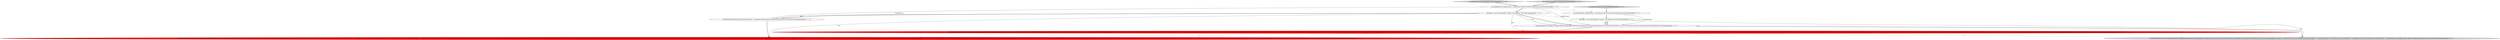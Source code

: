 digraph {
0 [style = filled, label = "JoinTestHelper.verifyCursors(new HashJoinSegmentStorageAdapter(factSegment.asStorageAdapter(),joinableClauses,preAnalysis).makeCursors(filter,Intervals.ETERNITY,VirtualColumns.EMPTY,Granularities.ALL,false,null),ImmutableList.of(\"page\",\"countryIsoCode\",FACT_TO_COUNTRY_ON_NUMBER_PREFIX + \"countryIsoCode\",FACT_TO_COUNTRY_ON_NUMBER_PREFIX + \"countryName\",FACT_TO_COUNTRY_ON_NUMBER_PREFIX + \"countryNumber\"),NullHandling.sqlCompatible()? ImmutableList.of(new Object((((edu.fdu.CPPDG.tinypdg.pe.ExpressionInfo@90c7ed,new Object((((edu.fdu.CPPDG.tinypdg.pe.ExpressionInfo@90c7f5,new Object((((edu.fdu.CPPDG.tinypdg.pe.ExpressionInfo@90c7fd,new Object((((edu.fdu.CPPDG.tinypdg.pe.ExpressionInfo@90c805,new Object((((edu.fdu.CPPDG.tinypdg.pe.ExpressionInfo@90c80d,new Object((((edu.fdu.CPPDG.tinypdg.pe.ExpressionInfo@90c815,new Object((((edu.fdu.CPPDG.tinypdg.pe.ExpressionInfo@90c81d,new Object((((edu.fdu.CPPDG.tinypdg.pe.ExpressionInfo@90c825,new Object((((edu.fdu.CPPDG.tinypdg.pe.ExpressionInfo@90c82d,new Object((((edu.fdu.CPPDG.tinypdg.pe.ExpressionInfo@90c835,new Object((((edu.fdu.CPPDG.tinypdg.pe.ExpressionInfo@90c83d,new Object((((edu.fdu.CPPDG.tinypdg.pe.ExpressionInfo@90c845): ImmutableList.of(new Object((((edu.fdu.CPPDG.tinypdg.pe.ExpressionInfo@90c850,new Object((((edu.fdu.CPPDG.tinypdg.pe.ExpressionInfo@90c858,new Object((((edu.fdu.CPPDG.tinypdg.pe.ExpressionInfo@90c860,new Object((((edu.fdu.CPPDG.tinypdg.pe.ExpressionInfo@90c868,new Object((((edu.fdu.CPPDG.tinypdg.pe.ExpressionInfo@90c870,new Object((((edu.fdu.CPPDG.tinypdg.pe.ExpressionInfo@90c878,new Object((((edu.fdu.CPPDG.tinypdg.pe.ExpressionInfo@90c880,new Object((((edu.fdu.CPPDG.tinypdg.pe.ExpressionInfo@90c888,new Object((((edu.fdu.CPPDG.tinypdg.pe.ExpressionInfo@90c890,new Object((((edu.fdu.CPPDG.tinypdg.pe.ExpressionInfo@90c898,new Object((((edu.fdu.CPPDG.tinypdg.pe.ExpressionInfo@90c8a0,new Object((((edu.fdu.CPPDG.tinypdg.pe.ExpressionInfo@90c8a8,new Object((((((edu.fdu.CPPDG.tinypdg.pe.ExpressionInfo@90c8b0))@@@6@@@['1', '0', '0']", fillcolor = red, shape = ellipse image = "AAA1AAABBB1BBB"];
11 [style = filled, label = "test_makeCursors_factToCountryLeftWithFilterOnFacts['0', '0', '1']", fillcolor = lightgray, shape = diamond image = "AAA0AAABBB3BBB"];
7 [style = filled, label = "test_makeCursors_factToCountryInnerUsingCountryNumber['0', '1', '0']", fillcolor = lightgray, shape = diamond image = "AAA0AAABBB2BBB"];
8 [style = filled, label = "JoinTestHelper.verifyCursors(new HashJoinSegmentStorageAdapter(factSegment.asStorageAdapter(),joinableClauses,preAnalysis).makeCursors(filter,Intervals.ETERNITY,VirtualColumns.EMPTY,Granularities.ALL,false,null),ImmutableList.of(\"page\",\"countryIsoCode\",FACT_TO_COUNTRY_ON_ISO_CODE_PREFIX + \"countryIsoCode\",FACT_TO_COUNTRY_ON_ISO_CODE_PREFIX + \"countryName\",FACT_TO_COUNTRY_ON_ISO_CODE_PREFIX + \"countryNumber\"),ImmutableList.of(new Object((((edu.fdu.CPPDG.tinypdg.pe.ExpressionInfo@90ca3d))@@@6@@@['0', '0', '1']", fillcolor = lightgray, shape = ellipse image = "AAA0AAABBB3BBB"];
4 [style = filled, label = "test_makeCursors_factToCountryInnerUsingCountryNumber['1', '0', '0']", fillcolor = lightgray, shape = diamond image = "AAA0AAABBB1BBB"];
9 [style = filled, label = "Filter filter = new SelectorDimFilter(\"channel\",\"#de.wikipedia\",null).toFilter()@@@4@@@['0', '0', '1']", fillcolor = white, shape = ellipse image = "AAA0AAABBB3BBB"];
3 [style = filled, label = "List<JoinableClause> joinableClauses = ImmutableList.of(factToCountryOnNumber(JoinType.INNER))@@@3@@@['1', '1', '0']", fillcolor = white, shape = ellipse image = "AAA0AAABBB1BBB"];
10 [style = filled, label = "List<JoinableClause> joinableClauses = ImmutableList.of(factToCountryOnIsoCode(JoinType.LEFT))@@@3@@@['0', '0', '1']", fillcolor = white, shape = ellipse image = "AAA0AAABBB3BBB"];
2 [style = filled, label = "JoinFilterPreAnalysis preAnalysis = JoinFilterAnalyzer.computeJoinFilterPreAnalysis(JoinableClauses.fromList(joinableClauses),VirtualColumns.EMPTY,filter,true,true,true,QueryContexts.DEFAULT_ENABLE_JOIN_FILTER_REWRITE_MAX_SIZE)@@@5@@@['1', '0', '1']", fillcolor = white, shape = ellipse image = "AAA0AAABBB1BBB"];
5 [style = filled, label = "JoinTestHelper.verifyCursors(new HashJoinSegmentStorageAdapter(factSegment.asStorageAdapter(),joinableClauses,joinFilterPreAnalysisGroup).makeCursors(filter,Intervals.ETERNITY,VirtualColumns.EMPTY,Granularities.ALL,false,null),ImmutableList.of(\"page\",\"countryIsoCode\",FACT_TO_COUNTRY_ON_NUMBER_PREFIX + \"countryIsoCode\",FACT_TO_COUNTRY_ON_NUMBER_PREFIX + \"countryName\",FACT_TO_COUNTRY_ON_NUMBER_PREFIX + \"countryNumber\"),NullHandling.sqlCompatible()? ImmutableList.of(new Object((((edu.fdu.CPPDG.tinypdg.pe.ExpressionInfo@90c912,new Object((((edu.fdu.CPPDG.tinypdg.pe.ExpressionInfo@90c91a,new Object((((edu.fdu.CPPDG.tinypdg.pe.ExpressionInfo@90c922,new Object((((edu.fdu.CPPDG.tinypdg.pe.ExpressionInfo@90c92a,new Object((((edu.fdu.CPPDG.tinypdg.pe.ExpressionInfo@90c932,new Object((((edu.fdu.CPPDG.tinypdg.pe.ExpressionInfo@90c93a,new Object((((edu.fdu.CPPDG.tinypdg.pe.ExpressionInfo@90c942,new Object((((edu.fdu.CPPDG.tinypdg.pe.ExpressionInfo@90c94a,new Object((((edu.fdu.CPPDG.tinypdg.pe.ExpressionInfo@90c952,new Object((((edu.fdu.CPPDG.tinypdg.pe.ExpressionInfo@90c95a,new Object((((edu.fdu.CPPDG.tinypdg.pe.ExpressionInfo@90c962,new Object((((edu.fdu.CPPDG.tinypdg.pe.ExpressionInfo@90c96a): ImmutableList.of(new Object((((edu.fdu.CPPDG.tinypdg.pe.ExpressionInfo@90c975,new Object((((edu.fdu.CPPDG.tinypdg.pe.ExpressionInfo@90c97d,new Object((((edu.fdu.CPPDG.tinypdg.pe.ExpressionInfo@90c985,new Object((((edu.fdu.CPPDG.tinypdg.pe.ExpressionInfo@90c98d,new Object((((edu.fdu.CPPDG.tinypdg.pe.ExpressionInfo@90c995,new Object((((edu.fdu.CPPDG.tinypdg.pe.ExpressionInfo@90c99d,new Object((((edu.fdu.CPPDG.tinypdg.pe.ExpressionInfo@90c9a5,new Object((((edu.fdu.CPPDG.tinypdg.pe.ExpressionInfo@90c9ad,new Object((((edu.fdu.CPPDG.tinypdg.pe.ExpressionInfo@90c9b5,new Object((((edu.fdu.CPPDG.tinypdg.pe.ExpressionInfo@90c9bd,new Object((((edu.fdu.CPPDG.tinypdg.pe.ExpressionInfo@90c9c5,new Object((((edu.fdu.CPPDG.tinypdg.pe.ExpressionInfo@90c9cd,new Object((((((edu.fdu.CPPDG.tinypdg.pe.ExpressionInfo@90c9d5))@@@6@@@['0', '1', '0']", fillcolor = red, shape = ellipse image = "AAA1AAABBB2BBB"];
1 [style = filled, label = "Filter filter = new SelectorDimFilter(\"channel\",\"#en.wikipedia\",null).toFilter()@@@4@@@['1', '1', '0']", fillcolor = white, shape = ellipse image = "AAA0AAABBB1BBB"];
6 [style = filled, label = "JoinFilterPreAnalysisGroup joinFilterPreAnalysisGroup = makeDefaultConfigPreAnalysisGroup(filter,joinableClauses,VirtualColumns.EMPTY)@@@5@@@['0', '1', '0']", fillcolor = white, shape = ellipse image = "AAA0AAABBB2BBB"];
9->2 [style = solid, label="filter"];
1->5 [style = solid, label="filter"];
4->3 [style = bold, label=""];
3->1 [style = bold, label=""];
0->5 [style = dashed, label="0"];
9->2 [style = bold, label=""];
1->2 [style = solid, label="filter"];
1->9 [style = dashed, label="0"];
7->3 [style = bold, label=""];
3->2 [style = solid, label="joinableClauses"];
9->8 [style = solid, label="filter"];
6->5 [style = bold, label=""];
1->0 [style = solid, label="filter"];
2->0 [style = bold, label=""];
1->6 [style = bold, label=""];
3->6 [style = solid, label="joinableClauses"];
1->6 [style = solid, label="filter"];
11->10 [style = bold, label=""];
0->8 [style = dashed, label="0"];
1->2 [style = bold, label=""];
10->9 [style = bold, label=""];
10->2 [style = solid, label="joinableClauses"];
3->10 [style = dashed, label="0"];
2->8 [style = bold, label=""];
}
